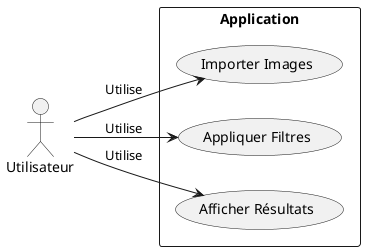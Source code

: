 @startuml
left to right direction
actor Utilisateur as user
rectangle "Application" {
  usecase "Importer Images" as import
  usecase "Appliquer Filtres" as filters
  usecase "Afficher Résultats" as display

  user --> import : Utilise
  user --> filters : Utilise
  user --> display : Utilise
}
@enduml
